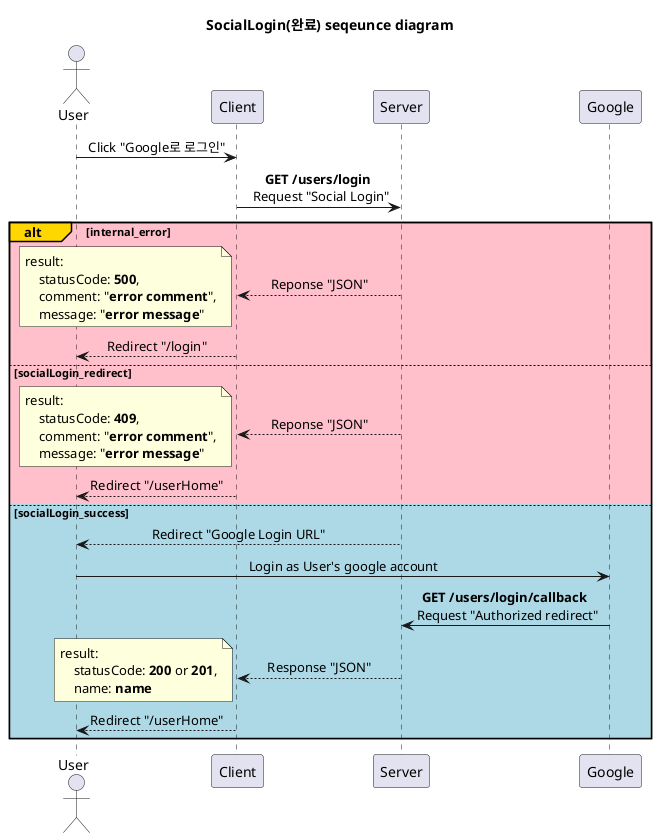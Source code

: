 @startuml socialLogin(완료)
'http://localhost:3000/login

title SocialLogin(완료) seqeunce diagram

skinparam SequenceMessageAlignment center

participant Google order 40
participant Server order 30
participant Client order 20
actor User order 10

User -> Client: Click "Google로 로그인"
Client -> Server: **GET /users/login** \n Request "Social Login" 

alt#Gold #Pink internal_error
    Client <-- Server: Reponse "JSON"
    note left
        result:
            statusCode: **500**,
            comment: "**error comment**",
            message: "**error message**"
    end note
    User <-- Client: Redirect "/login"

else #Pink socialLogin_redirect
    Client <-- Server: Reponse "JSON"
    note left
        result:
            statusCode: **409**,
            comment: "**error comment**",
            message: "**error message**"
    end note
    User <-- Client: Redirect "/userHome"

else #LightBlue socialLogin_success
    User <-- Server: Redirect "Google Login URL"
    User -> Google: Login as User's google account
    Server <- Google: **GET /users/login/callback** \n Request "Authorized redirect"
    Client <-- Server: Response "JSON"
    note left
        result:
            statusCode: **200** or **201**,
            name: **name**
    end note
    User <-- Client: Redirect "/userHome"

end

@enduml